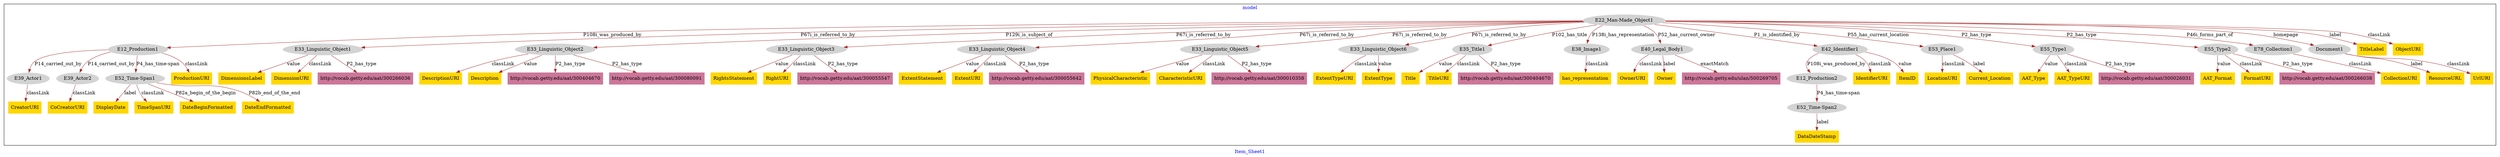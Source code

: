 digraph n0 {
fontcolor="blue"
remincross="true"
label="Item_Sheet1"
subgraph cluster {
label="model"
n2[style="filled",color="white",fillcolor="lightgray",label="E12_Production1"];
n3[style="filled",color="white",fillcolor="lightgray",label="E39_Actor1"];
n4[style="filled",color="white",fillcolor="lightgray",label="E39_Actor2"];
n5[style="filled",color="white",fillcolor="lightgray",label="E52_Time-Span1"];
n6[style="filled",color="white",fillcolor="lightgray",label="E12_Production2"];
n7[style="filled",color="white",fillcolor="lightgray",label="E52_Time-Span2"];
n8[style="filled",color="white",fillcolor="lightgray",label="E22_Man-Made_Object1"];
n9[style="filled",color="white",fillcolor="lightgray",label="E33_Linguistic_Object1"];
n10[style="filled",color="white",fillcolor="lightgray",label="E33_Linguistic_Object2"];
n11[style="filled",color="white",fillcolor="lightgray",label="E33_Linguistic_Object3"];
n12[style="filled",color="white",fillcolor="lightgray",label="E33_Linguistic_Object4"];
n13[style="filled",color="white",fillcolor="lightgray",label="E33_Linguistic_Object5"];
n14[style="filled",color="white",fillcolor="lightgray",label="E33_Linguistic_Object6"];
n15[style="filled",color="white",fillcolor="lightgray",label="E35_Title1"];
n16[style="filled",color="white",fillcolor="lightgray",label="E38_Image1"];
n17[style="filled",color="white",fillcolor="lightgray",label="E40_Legal_Body1"];
n18[style="filled",color="white",fillcolor="lightgray",label="E42_Identifier1"];
n19[style="filled",color="white",fillcolor="lightgray",label="E53_Place1"];
n20[style="filled",color="white",fillcolor="lightgray",label="E55_Type1"];
n21[style="filled",color="white",fillcolor="lightgray",label="E55_Type2"];
n22[style="filled",color="white",fillcolor="lightgray",label="E78_Collection1"];
n23[style="filled",color="white",fillcolor="lightgray",label="Document1"];
n24[shape="plaintext",style="filled",fillcolor="gold",label="DimensionsLabel"];
n25[shape="plaintext",style="filled",fillcolor="gold",label="ExtentStatement"];
n26[shape="plaintext",style="filled",fillcolor="gold",label="OwnerURI"];
n27[shape="plaintext",style="filled",fillcolor="gold",label="Title"];
n28[shape="plaintext",style="filled",fillcolor="gold",label="DescriptionURI"];
n29[shape="plaintext",style="filled",fillcolor="gold",label="DisplayDate"];
n30[shape="plaintext",style="filled",fillcolor="gold",label="RightsStatement"];
n31[shape="plaintext",style="filled",fillcolor="gold",label="TitleLabel"];
n32[shape="plaintext",style="filled",fillcolor="gold",label="PhysicalCharacteristic"];
n33[shape="plaintext",style="filled",fillcolor="gold",label="RightURI"];
n34[shape="plaintext",style="filled",fillcolor="gold",label="ExtentTypeURI"];
n35[shape="plaintext",style="filled",fillcolor="gold",label="LocationURI"];
n36[shape="plaintext",style="filled",fillcolor="gold",label="DimensionURI"];
n37[shape="plaintext",style="filled",fillcolor="gold",label="CoCreatorURI"];
n38[shape="plaintext",style="filled",fillcolor="gold",label="TitleURI"];
n39[shape="plaintext",style="filled",fillcolor="gold",label="ExtentURI"];
n40[shape="plaintext",style="filled",fillcolor="gold",label="CharacteristicURI"];
n41[shape="plaintext",style="filled",fillcolor="gold",label="CreatorURI"];
n42[shape="plaintext",style="filled",fillcolor="gold",label="AAT_Type"];
n43[shape="plaintext",style="filled",fillcolor="gold",label="ProductionURI"];
n44[shape="plaintext",style="filled",fillcolor="gold",label="IdentifierURI"];
n45[shape="plaintext",style="filled",fillcolor="gold",label="ExtentType"];
n46[shape="plaintext",style="filled",fillcolor="gold",label="ResourceURL"];
n47[shape="plaintext",style="filled",fillcolor="gold",label="Description"];
n48[shape="plaintext",style="filled",fillcolor="gold",label="has_representation"];
n49[shape="plaintext",style="filled",fillcolor="gold",label="Current_Location"];
n50[shape="plaintext",style="filled",fillcolor="gold",label="DataDateStamp"];
n51[shape="plaintext",style="filled",fillcolor="gold",label="Owner"];
n52[shape="plaintext",style="filled",fillcolor="gold",label="TimeSpanURI"];
n53[shape="plaintext",style="filled",fillcolor="gold",label="UrlURI"];
n54[shape="plaintext",style="filled",fillcolor="gold",label="ItemID"];
n55[shape="plaintext",style="filled",fillcolor="gold",label="AAT_Format"];
n56[shape="plaintext",style="filled",fillcolor="gold",label="AAT_TypeURI"];
n57[shape="plaintext",style="filled",fillcolor="gold",label="DateBeginFormatted"];
n58[shape="plaintext",style="filled",fillcolor="gold",label="CollectionURI"];
n59[shape="plaintext",style="filled",fillcolor="gold",label="FormatURI"];
n60[shape="plaintext",style="filled",fillcolor="gold",label="ObjectURI"];
n61[shape="plaintext",style="filled",fillcolor="gold",label="DateEndFormatted"];
n62[shape="plaintext",style="filled",fillcolor="#CC7799",label="http://vocab.getty.edu/aat/300266038"];
n63[shape="plaintext",style="filled",fillcolor="#CC7799",label="http://vocab.getty.edu/aat/300010358"];
n64[shape="plaintext",style="filled",fillcolor="#CC7799",label="http://vocab.getty.edu/aat/300404670"];
n65[shape="plaintext",style="filled",fillcolor="#CC7799",label="http://vocab.getty.edu/aat/300055547"];
n66[shape="plaintext",style="filled",fillcolor="#CC7799",label="http://vocab.getty.edu/ulan/500269705"];
n67[shape="plaintext",style="filled",fillcolor="#CC7799",label="http://vocab.getty.edu/aat/300055642"];
n68[shape="plaintext",style="filled",fillcolor="#CC7799",label="http://vocab.getty.edu/aat/300266036"];
n69[shape="plaintext",style="filled",fillcolor="#CC7799",label="http://vocab.getty.edu/aat/300404670"];
n70[shape="plaintext",style="filled",fillcolor="#CC7799",label="http://vocab.getty.edu/aat/300026031"];
n71[shape="plaintext",style="filled",fillcolor="#CC7799",label="http://vocab.getty.edu/aat/300080091"];
}
n2 -> n3[color="brown",fontcolor="black",label="P14_carried_out_by"]
n2 -> n4[color="brown",fontcolor="black",label="P14_carried_out_by"]
n2 -> n5[color="brown",fontcolor="black",label="P4_has_time-span"]
n6 -> n7[color="brown",fontcolor="black",label="P4_has_time-span"]
n8 -> n2[color="brown",fontcolor="black",label="P108i_was_produced_by"]
n8 -> n9[color="brown",fontcolor="black",label="P67i_is_referred_to_by"]
n8 -> n10[color="brown",fontcolor="black",label="P129i_is_subject_of"]
n8 -> n11[color="brown",fontcolor="black",label="P67i_is_referred_to_by"]
n8 -> n12[color="brown",fontcolor="black",label="P67i_is_referred_to_by"]
n8 -> n13[color="brown",fontcolor="black",label="P67i_is_referred_to_by"]
n8 -> n14[color="brown",fontcolor="black",label="P67i_is_referred_to_by"]
n8 -> n15[color="brown",fontcolor="black",label="P102_has_title"]
n8 -> n16[color="brown",fontcolor="black",label="P138i_has_representation"]
n8 -> n17[color="brown",fontcolor="black",label="P52_has_current_owner"]
n8 -> n18[color="brown",fontcolor="black",label="P1_is_identified_by"]
n8 -> n19[color="brown",fontcolor="black",label="P55_has_current_location"]
n8 -> n20[color="brown",fontcolor="black",label="P2_has_type"]
n8 -> n21[color="brown",fontcolor="black",label="P2_has_type"]
n8 -> n22[color="brown",fontcolor="black",label="P46i_forms_part_of"]
n8 -> n23[color="brown",fontcolor="black",label="homepage"]
n18 -> n6[color="brown",fontcolor="black",label="P108i_was_produced_by"]
n9 -> n24[color="brown",fontcolor="black",label="value"]
n12 -> n25[color="brown",fontcolor="black",label="value"]
n17 -> n26[color="brown",fontcolor="black",label="classLink"]
n15 -> n27[color="brown",fontcolor="black",label="value"]
n10 -> n28[color="brown",fontcolor="black",label="classLink"]
n5 -> n29[color="brown",fontcolor="black",label="label"]
n11 -> n30[color="brown",fontcolor="black",label="value"]
n8 -> n31[color="brown",fontcolor="black",label="label"]
n13 -> n32[color="brown",fontcolor="black",label="value"]
n11 -> n33[color="brown",fontcolor="black",label="classLink"]
n14 -> n34[color="brown",fontcolor="black",label="classLink"]
n19 -> n35[color="brown",fontcolor="black",label="classLink"]
n9 -> n36[color="brown",fontcolor="black",label="classLink"]
n4 -> n37[color="brown",fontcolor="black",label="classLink"]
n15 -> n38[color="brown",fontcolor="black",label="classLink"]
n12 -> n39[color="brown",fontcolor="black",label="classLink"]
n13 -> n40[color="brown",fontcolor="black",label="classLink"]
n3 -> n41[color="brown",fontcolor="black",label="classLink"]
n20 -> n42[color="brown",fontcolor="black",label="value"]
n2 -> n43[color="brown",fontcolor="black",label="classLink"]
n18 -> n44[color="brown",fontcolor="black",label="classLink"]
n14 -> n45[color="brown",fontcolor="black",label="value"]
n23 -> n46[color="brown",fontcolor="black",label="label"]
n10 -> n47[color="brown",fontcolor="black",label="value"]
n16 -> n48[color="brown",fontcolor="black",label="classLink"]
n19 -> n49[color="brown",fontcolor="black",label="label"]
n7 -> n50[color="brown",fontcolor="black",label="label"]
n17 -> n51[color="brown",fontcolor="black",label="label"]
n5 -> n52[color="brown",fontcolor="black",label="classLink"]
n23 -> n53[color="brown",fontcolor="black",label="classLink"]
n18 -> n54[color="brown",fontcolor="black",label="value"]
n21 -> n55[color="brown",fontcolor="black",label="value"]
n20 -> n56[color="brown",fontcolor="black",label="classLink"]
n5 -> n57[color="brown",fontcolor="black",label="P82a_begin_of_the_begin"]
n22 -> n58[color="brown",fontcolor="black",label="classLink"]
n21 -> n59[color="brown",fontcolor="black",label="classLink"]
n8 -> n60[color="brown",fontcolor="black",label="classLink"]
n5 -> n61[color="brown",fontcolor="black",label="P82b_end_of_the_end"]
n21 -> n62[color="brown",fontcolor="black",label="P2_has_type"]
n13 -> n63[color="brown",fontcolor="black",label="P2_has_type"]
n15 -> n64[color="brown",fontcolor="black",label="P2_has_type"]
n11 -> n65[color="brown",fontcolor="black",label="P2_has_type"]
n17 -> n66[color="brown",fontcolor="black",label="exactMatch"]
n12 -> n67[color="brown",fontcolor="black",label="P2_has_type"]
n9 -> n68[color="brown",fontcolor="black",label="P2_has_type"]
n10 -> n69[color="brown",fontcolor="black",label="P2_has_type"]
n20 -> n70[color="brown",fontcolor="black",label="P2_has_type"]
n10 -> n71[color="brown",fontcolor="black",label="P2_has_type"]
}
